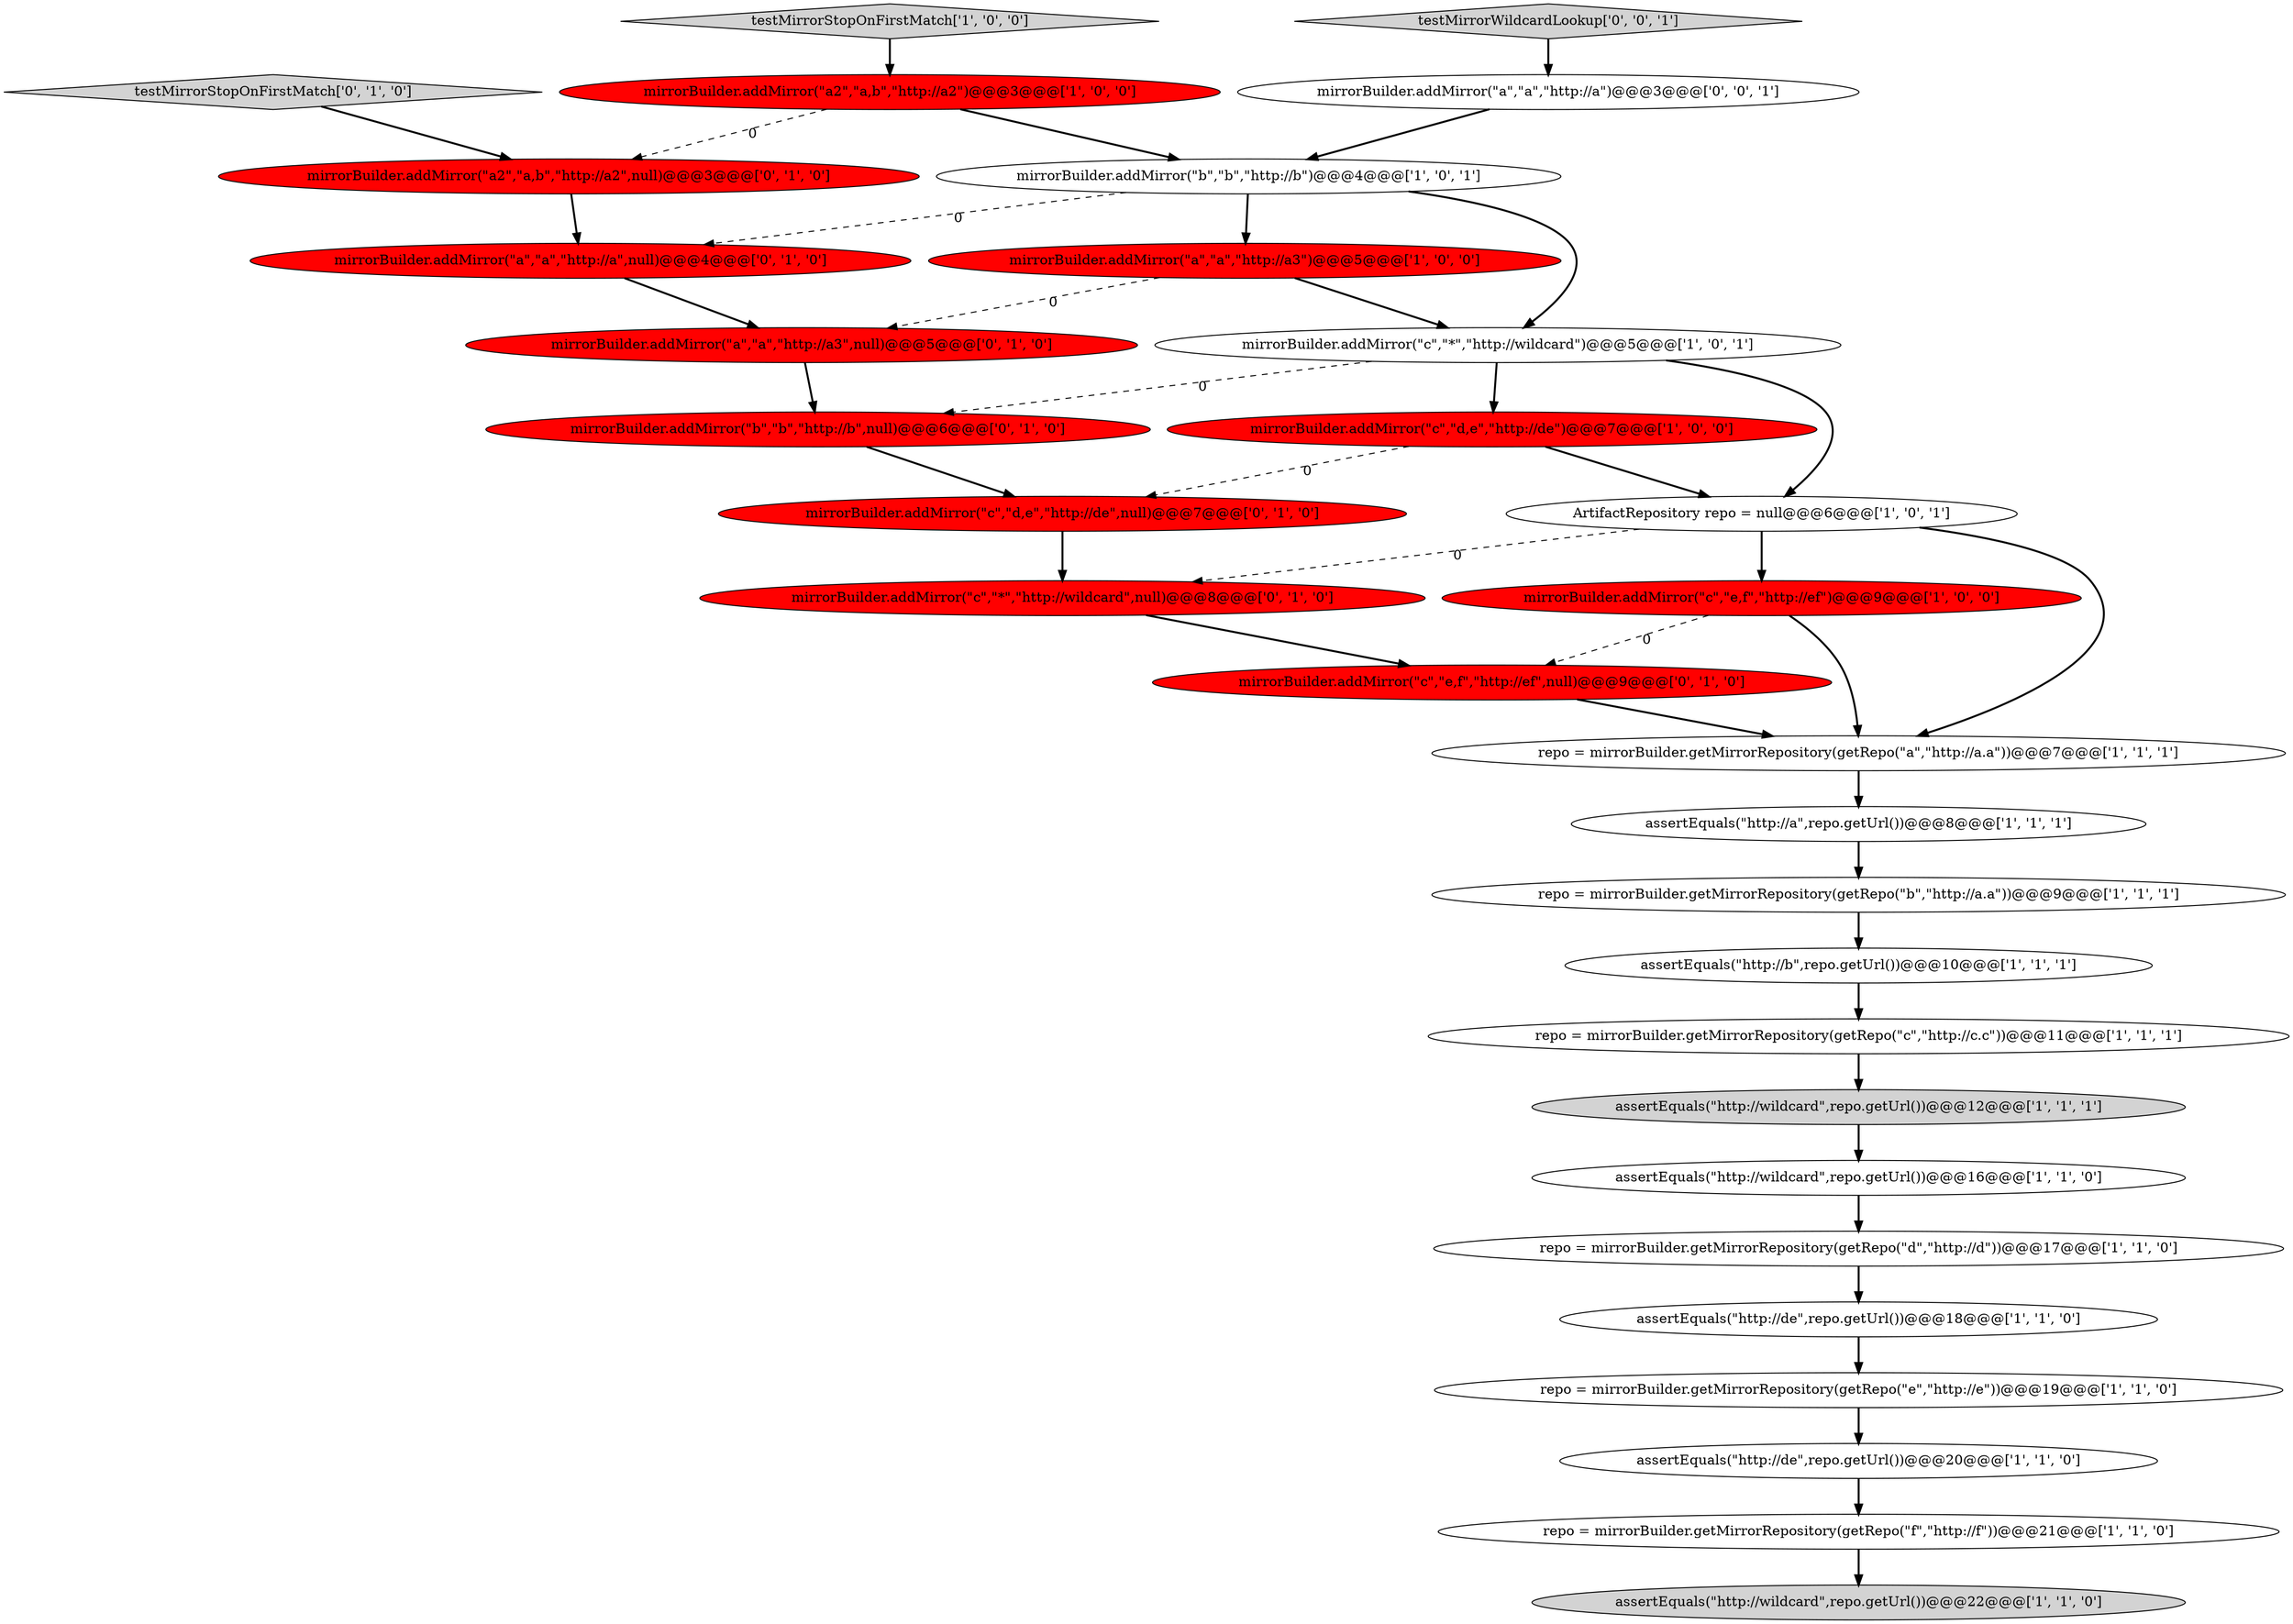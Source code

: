 digraph {
1 [style = filled, label = "mirrorBuilder.addMirror(\"a2\",\"a,b\",\"http://a2\")@@@3@@@['1', '0', '0']", fillcolor = red, shape = ellipse image = "AAA1AAABBB1BBB"];
10 [style = filled, label = "repo = mirrorBuilder.getMirrorRepository(getRepo(\"f\",\"http://f\"))@@@21@@@['1', '1', '0']", fillcolor = white, shape = ellipse image = "AAA0AAABBB1BBB"];
25 [style = filled, label = "mirrorBuilder.addMirror(\"c\",\"*\",\"http://wildcard\",null)@@@8@@@['0', '1', '0']", fillcolor = red, shape = ellipse image = "AAA1AAABBB2BBB"];
27 [style = filled, label = "mirrorBuilder.addMirror(\"a\",\"a\",\"http://a3\",null)@@@5@@@['0', '1', '0']", fillcolor = red, shape = ellipse image = "AAA1AAABBB2BBB"];
23 [style = filled, label = "mirrorBuilder.addMirror(\"a2\",\"a,b\",\"http://a2\",null)@@@3@@@['0', '1', '0']", fillcolor = red, shape = ellipse image = "AAA1AAABBB2BBB"];
7 [style = filled, label = "assertEquals(\"http://de\",repo.getUrl())@@@18@@@['1', '1', '0']", fillcolor = white, shape = ellipse image = "AAA0AAABBB1BBB"];
4 [style = filled, label = "repo = mirrorBuilder.getMirrorRepository(getRepo(\"b\",\"http://a.a\"))@@@9@@@['1', '1', '1']", fillcolor = white, shape = ellipse image = "AAA0AAABBB1BBB"];
28 [style = filled, label = "mirrorBuilder.addMirror(\"c\",\"e,f\",\"http://ef\",null)@@@9@@@['0', '1', '0']", fillcolor = red, shape = ellipse image = "AAA1AAABBB2BBB"];
0 [style = filled, label = "assertEquals(\"http://wildcard\",repo.getUrl())@@@16@@@['1', '1', '0']", fillcolor = white, shape = ellipse image = "AAA0AAABBB1BBB"];
30 [style = filled, label = "testMirrorWildcardLookup['0', '0', '1']", fillcolor = lightgray, shape = diamond image = "AAA0AAABBB3BBB"];
21 [style = filled, label = "testMirrorStopOnFirstMatch['0', '1', '0']", fillcolor = lightgray, shape = diamond image = "AAA0AAABBB2BBB"];
24 [style = filled, label = "mirrorBuilder.addMirror(\"b\",\"b\",\"http://b\",null)@@@6@@@['0', '1', '0']", fillcolor = red, shape = ellipse image = "AAA1AAABBB2BBB"];
18 [style = filled, label = "mirrorBuilder.addMirror(\"a\",\"a\",\"http://a3\")@@@5@@@['1', '0', '0']", fillcolor = red, shape = ellipse image = "AAA1AAABBB1BBB"];
16 [style = filled, label = "repo = mirrorBuilder.getMirrorRepository(getRepo(\"c\",\"http://c.c\"))@@@11@@@['1', '1', '1']", fillcolor = white, shape = ellipse image = "AAA0AAABBB1BBB"];
15 [style = filled, label = "repo = mirrorBuilder.getMirrorRepository(getRepo(\"a\",\"http://a.a\"))@@@7@@@['1', '1', '1']", fillcolor = white, shape = ellipse image = "AAA0AAABBB1BBB"];
29 [style = filled, label = "mirrorBuilder.addMirror(\"a\",\"a\",\"http://a\")@@@3@@@['0', '0', '1']", fillcolor = white, shape = ellipse image = "AAA0AAABBB3BBB"];
20 [style = filled, label = "repo = mirrorBuilder.getMirrorRepository(getRepo(\"d\",\"http://d\"))@@@17@@@['1', '1', '0']", fillcolor = white, shape = ellipse image = "AAA0AAABBB1BBB"];
9 [style = filled, label = "assertEquals(\"http://a\",repo.getUrl())@@@8@@@['1', '1', '1']", fillcolor = white, shape = ellipse image = "AAA0AAABBB1BBB"];
5 [style = filled, label = "assertEquals(\"http://de\",repo.getUrl())@@@20@@@['1', '1', '0']", fillcolor = white, shape = ellipse image = "AAA0AAABBB1BBB"];
2 [style = filled, label = "repo = mirrorBuilder.getMirrorRepository(getRepo(\"e\",\"http://e\"))@@@19@@@['1', '1', '0']", fillcolor = white, shape = ellipse image = "AAA0AAABBB1BBB"];
26 [style = filled, label = "mirrorBuilder.addMirror(\"c\",\"d,e\",\"http://de\",null)@@@7@@@['0', '1', '0']", fillcolor = red, shape = ellipse image = "AAA1AAABBB2BBB"];
22 [style = filled, label = "mirrorBuilder.addMirror(\"a\",\"a\",\"http://a\",null)@@@4@@@['0', '1', '0']", fillcolor = red, shape = ellipse image = "AAA1AAABBB2BBB"];
17 [style = filled, label = "testMirrorStopOnFirstMatch['1', '0', '0']", fillcolor = lightgray, shape = diamond image = "AAA0AAABBB1BBB"];
12 [style = filled, label = "assertEquals(\"http://b\",repo.getUrl())@@@10@@@['1', '1', '1']", fillcolor = white, shape = ellipse image = "AAA0AAABBB1BBB"];
11 [style = filled, label = "mirrorBuilder.addMirror(\"c\",\"e,f\",\"http://ef\")@@@9@@@['1', '0', '0']", fillcolor = red, shape = ellipse image = "AAA1AAABBB1BBB"];
19 [style = filled, label = "ArtifactRepository repo = null@@@6@@@['1', '0', '1']", fillcolor = white, shape = ellipse image = "AAA0AAABBB1BBB"];
14 [style = filled, label = "mirrorBuilder.addMirror(\"c\",\"*\",\"http://wildcard\")@@@5@@@['1', '0', '1']", fillcolor = white, shape = ellipse image = "AAA0AAABBB1BBB"];
3 [style = filled, label = "mirrorBuilder.addMirror(\"c\",\"d,e\",\"http://de\")@@@7@@@['1', '0', '0']", fillcolor = red, shape = ellipse image = "AAA1AAABBB1BBB"];
6 [style = filled, label = "mirrorBuilder.addMirror(\"b\",\"b\",\"http://b\")@@@4@@@['1', '0', '1']", fillcolor = white, shape = ellipse image = "AAA0AAABBB1BBB"];
8 [style = filled, label = "assertEquals(\"http://wildcard\",repo.getUrl())@@@22@@@['1', '1', '0']", fillcolor = lightgray, shape = ellipse image = "AAA0AAABBB1BBB"];
13 [style = filled, label = "assertEquals(\"http://wildcard\",repo.getUrl())@@@12@@@['1', '1', '1']", fillcolor = lightgray, shape = ellipse image = "AAA0AAABBB1BBB"];
14->24 [style = dashed, label="0"];
14->3 [style = bold, label=""];
5->10 [style = bold, label=""];
16->13 [style = bold, label=""];
25->28 [style = bold, label=""];
28->15 [style = bold, label=""];
17->1 [style = bold, label=""];
3->26 [style = dashed, label="0"];
6->18 [style = bold, label=""];
9->4 [style = bold, label=""];
26->25 [style = bold, label=""];
18->27 [style = dashed, label="0"];
14->19 [style = bold, label=""];
19->11 [style = bold, label=""];
12->16 [style = bold, label=""];
30->29 [style = bold, label=""];
6->22 [style = dashed, label="0"];
11->15 [style = bold, label=""];
6->14 [style = bold, label=""];
11->28 [style = dashed, label="0"];
24->26 [style = bold, label=""];
29->6 [style = bold, label=""];
1->6 [style = bold, label=""];
23->22 [style = bold, label=""];
10->8 [style = bold, label=""];
3->19 [style = bold, label=""];
22->27 [style = bold, label=""];
15->9 [style = bold, label=""];
7->2 [style = bold, label=""];
4->12 [style = bold, label=""];
13->0 [style = bold, label=""];
0->20 [style = bold, label=""];
27->24 [style = bold, label=""];
19->25 [style = dashed, label="0"];
20->7 [style = bold, label=""];
19->15 [style = bold, label=""];
1->23 [style = dashed, label="0"];
18->14 [style = bold, label=""];
2->5 [style = bold, label=""];
21->23 [style = bold, label=""];
}
